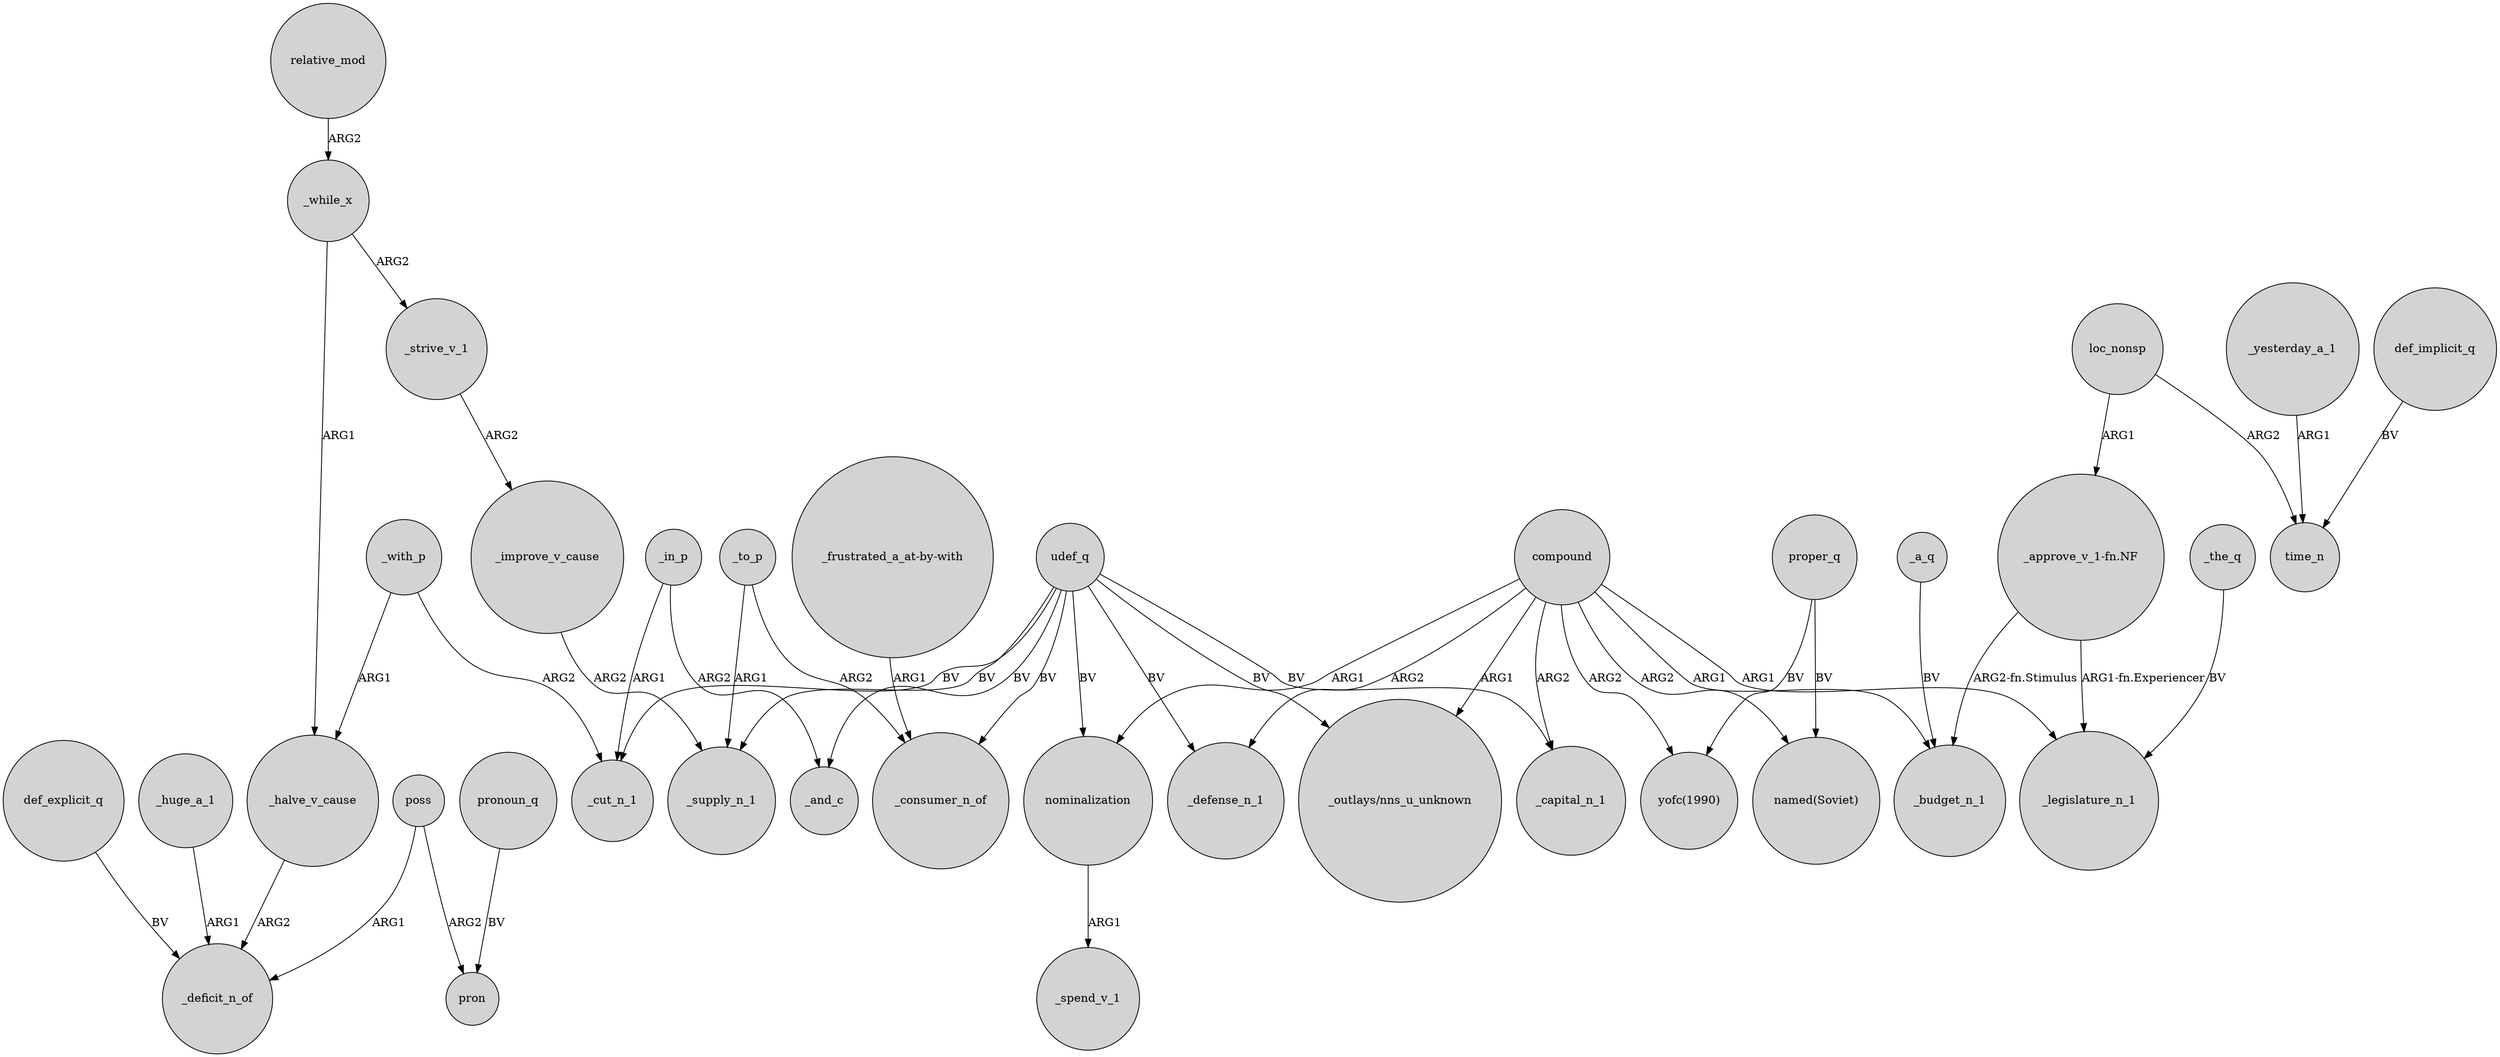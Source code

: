 digraph {
	node [shape=circle style=filled]
	_while_x -> _halve_v_cause [label=ARG1]
	compound -> "yofc(1990)" [label=ARG2]
	_yesterday_a_1 -> time_n [label=ARG1]
	_a_q -> _budget_n_1 [label=BV]
	_with_p -> _halve_v_cause [label=ARG1]
	_to_p -> _supply_n_1 [label=ARG1]
	compound -> _capital_n_1 [label=ARG2]
	poss -> pron [label=ARG2]
	nominalization -> _spend_v_1 [label=ARG1]
	"_approve_v_1-fn.NF" -> _budget_n_1 [label="ARG2-fn.Stimulus"]
	def_explicit_q -> _deficit_n_of [label=BV]
	"_approve_v_1-fn.NF" -> _legislature_n_1 [label="ARG1-fn.Experiencer"]
	_in_p -> _cut_n_1 [label=ARG1]
	_the_q -> _legislature_n_1 [label=BV]
	udef_q -> "_outlays/nns_u_unknown" [label=BV]
	compound -> _budget_n_1 [label=ARG1]
	compound -> _defense_n_1 [label=ARG2]
	udef_q -> _supply_n_1 [label=BV]
	proper_q -> "yofc(1990)" [label=BV]
	proper_q -> "named(Soviet)" [label=BV]
	loc_nonsp -> time_n [label=ARG2]
	relative_mod -> _while_x [label=ARG2]
	compound -> _legislature_n_1 [label=ARG1]
	poss -> _deficit_n_of [label=ARG1]
	pronoun_q -> pron [label=BV]
	udef_q -> _defense_n_1 [label=BV]
	compound -> "_outlays/nns_u_unknown" [label=ARG1]
	udef_q -> _cut_n_1 [label=BV]
	udef_q -> _consumer_n_of [label=BV]
	compound -> "named(Soviet)" [label=ARG2]
	"_frustrated_a_at-by-with" -> _consumer_n_of [label=ARG1]
	loc_nonsp -> "_approve_v_1-fn.NF" [label=ARG1]
	udef_q -> nominalization [label=BV]
	_while_x -> _strive_v_1 [label=ARG2]
	_strive_v_1 -> _improve_v_cause [label=ARG2]
	_to_p -> _consumer_n_of [label=ARG2]
	_halve_v_cause -> _deficit_n_of [label=ARG2]
	_improve_v_cause -> _supply_n_1 [label=ARG2]
	_huge_a_1 -> _deficit_n_of [label=ARG1]
	udef_q -> _and_c [label=BV]
	_in_p -> _and_c [label=ARG2]
	_with_p -> _cut_n_1 [label=ARG2]
	compound -> nominalization [label=ARG1]
	def_implicit_q -> time_n [label=BV]
	udef_q -> _capital_n_1 [label=BV]
}
